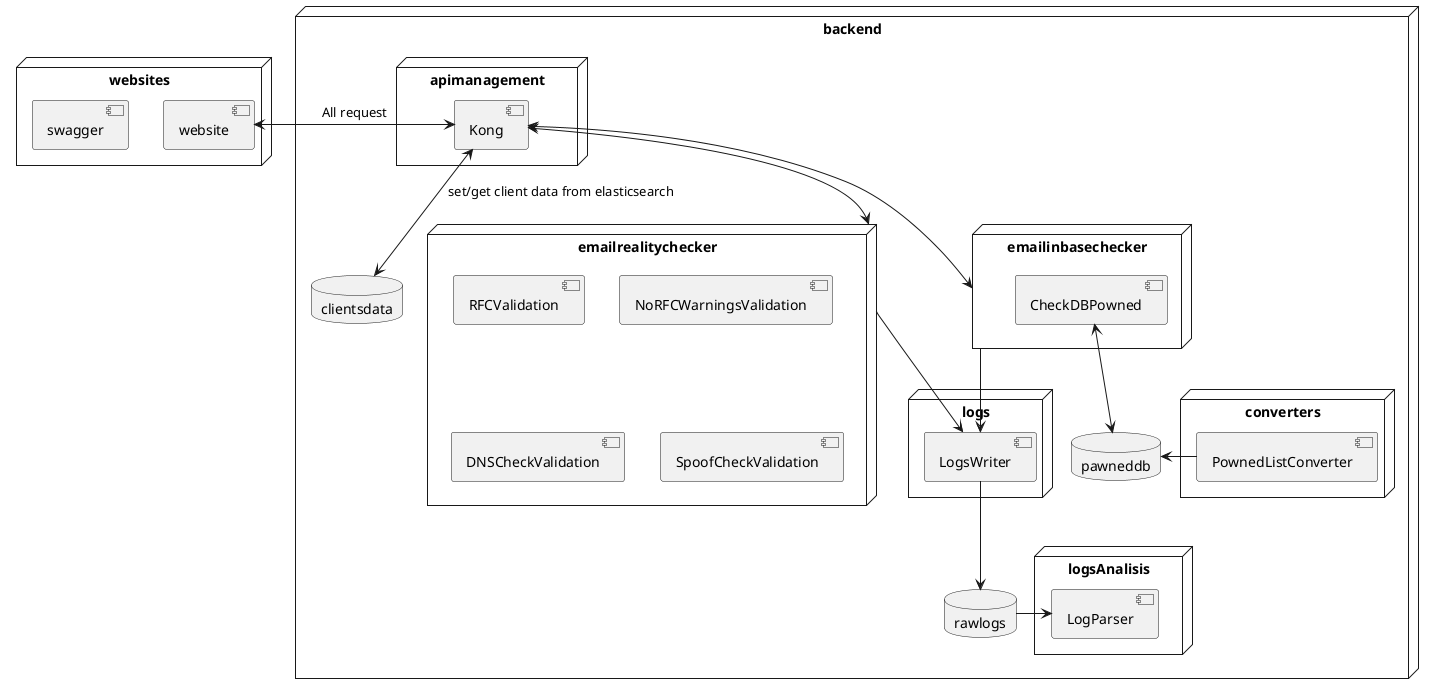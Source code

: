 @startuml

node websites{
[website] as web
[swagger]
}
node backend {
    node emailrealitychecker{
        [RFCValidation]
        [NoRFCWarningsValidation]
        [DNSCheckValidation]
        [SpoofCheckValidation]

    }
    node emailinbasechecker {
        [CheckDBPowned]
    }
    node converters {
        [PownedListConverter]
    }
    node logs {
        [LogsWriter]
    }
    node logsAnalisis {
        [LogParser]
    }

    database "clientsdata"{

    }
    database "pawneddb"{

    }
    database "rawlogs"{

    }
    node apimanagement{
        [Kong]
    }
}

web <-> [Kong]: All request
[Kong] <--> emailrealitychecker
[Kong] <--> emailinbasechecker
emailinbasechecker --> [LogsWriter]
emailrealitychecker --> [LogsWriter]
[LogsWriter] --> rawlogs
[Kong] <--> clientsdata : set/get client data from elasticsearch
[CheckDBPowned] <--> pawneddb
[PownedListConverter] -> pawneddb
[LogParser] <-rawlogs

@enduml